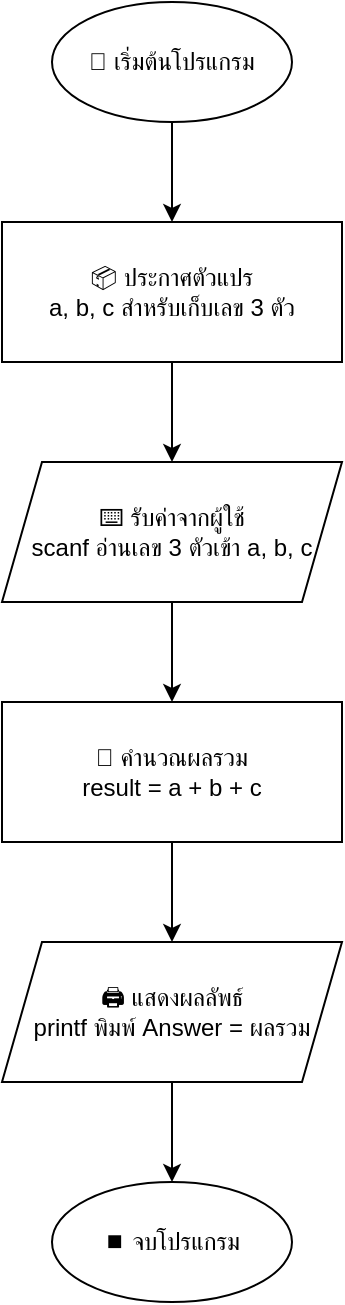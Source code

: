 <mxfile version="28.2.5">
  <diagram name="หน้า-1" id="ckcfX0NifgF7nCQWIZl0">
    <mxGraphModel dx="1472" dy="813" grid="1" gridSize="10" guides="1" tooltips="1" connect="1" arrows="1" fold="1" page="1" pageScale="1" pageWidth="1169" pageHeight="1654" math="0" shadow="0">
      <root>
        <mxCell id="0" />
        <mxCell id="1" parent="0" />
        <mxCell id="cbi453OhWdNOQNd5BbBz-1" value="🏁 เริ่มต้นโปรแกรม" style="ellipse;whiteSpace=wrap;html=1;aspect=fixed;" vertex="1" parent="1">
          <mxGeometry x="515" y="220" width="120" height="60" as="geometry" />
        </mxCell>
        <mxCell id="cbi453OhWdNOQNd5BbBz-2" value="" style="endArrow=classic;html=1;rounded=0;" edge="1" parent="1" source="cbi453OhWdNOQNd5BbBz-1" target="cbi453OhWdNOQNd5BbBz-3">
          <mxGeometry width="50" height="50" relative="1" as="geometry">
            <mxPoint x="575" y="280" as="sourcePoint" />
            <mxPoint x="575" y="330" as="targetPoint" />
          </mxGeometry>
        </mxCell>
        <mxCell id="cbi453OhWdNOQNd5BbBz-3" value="📦 ประกาศตัวแปร&#xa;a, b, c สำหรับเก็บเลข 3 ตัว" style="rounded=0;whiteSpace=wrap;html=1;" vertex="1" parent="1">
          <mxGeometry x="490" y="330" width="170" height="70" as="geometry" />
        </mxCell>
        <mxCell id="cbi453OhWdNOQNd5BbBz-4" value="" style="endArrow=classic;html=1;rounded=0;" edge="1" parent="1" source="cbi453OhWdNOQNd5BbBz-3" target="cbi453OhWdNOQNd5BbBz-5">
          <mxGeometry width="50" height="50" relative="1" as="geometry">
            <mxPoint x="575" y="400" as="sourcePoint" />
            <mxPoint x="575" y="450" as="targetPoint" />
          </mxGeometry>
        </mxCell>
        <mxCell id="cbi453OhWdNOQNd5BbBz-5" value="⌨️ รับค่าจากผู้ใช้&#xa;scanf อ่านเลข 3 ตัวเข้า a, b, c" style="shape=parallelogram;perimeter=parallelogramPerimeter;whiteSpace=wrap;html=1;fixedSize=1;" vertex="1" parent="1">
          <mxGeometry x="490" y="450" width="170" height="70" as="geometry" />
        </mxCell>
        <mxCell id="cbi453OhWdNOQNd5BbBz-6" value="" style="endArrow=classic;html=1;rounded=0;" edge="1" parent="1" source="cbi453OhWdNOQNd5BbBz-5" target="cbi453OhWdNOQNd5BbBz-7">
          <mxGeometry width="50" height="50" relative="1" as="geometry">
            <mxPoint x="575" y="520" as="sourcePoint" />
            <mxPoint x="575" y="570" as="targetPoint" />
          </mxGeometry>
        </mxCell>
        <mxCell id="cbi453OhWdNOQNd5BbBz-7" value="🧮 คำนวณผลรวม&#xa;result = a + b + c" style="rounded=0;whiteSpace=wrap;html=1;" vertex="1" parent="1">
          <mxGeometry x="490" y="570" width="170" height="70" as="geometry" />
        </mxCell>
        <mxCell id="cbi453OhWdNOQNd5BbBz-8" value="" style="endArrow=classic;html=1;rounded=0;" edge="1" parent="1" source="cbi453OhWdNOQNd5BbBz-7" target="cbi453OhWdNOQNd5BbBz-9">
          <mxGeometry width="50" height="50" relative="1" as="geometry">
            <mxPoint x="575" y="640" as="sourcePoint" />
            <mxPoint x="575" y="690" as="targetPoint" />
          </mxGeometry>
        </mxCell>
        <mxCell id="cbi453OhWdNOQNd5BbBz-9" value="🖨️ แสดงผลลัพธ์&#xa;printf พิมพ์ Answer = ผลรวม" style="shape=parallelogram;perimeter=parallelogramPerimeter;whiteSpace=wrap;html=1;fixedSize=1;" vertex="1" parent="1">
          <mxGeometry x="490" y="690" width="170" height="70" as="geometry" />
        </mxCell>
        <mxCell id="cbi453OhWdNOQNd5BbBz-10" value="" style="endArrow=classic;html=1;rounded=0;" edge="1" parent="1" source="cbi453OhWdNOQNd5BbBz-9" target="cbi453OhWdNOQNd5BbBz-11">
          <mxGeometry width="50" height="50" relative="1" as="geometry">
            <mxPoint x="575" y="760" as="sourcePoint" />
            <mxPoint x="575" y="810" as="targetPoint" />
          </mxGeometry>
        </mxCell>
        <mxCell id="cbi453OhWdNOQNd5BbBz-11" value="⏹️ จบโปรแกรม" style="ellipse;whiteSpace=wrap;html=1;aspect=fixed;" vertex="1" parent="1">
          <mxGeometry x="515" y="810" width="120" height="60" as="geometry" />
        </mxCell>
      </root>
    </mxGraphModel>
  </diagram>
</mxfile>
